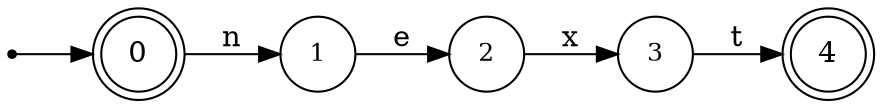 digraph finite_state_machine {
	rankdir=LR;
	size="10,10"

	node [ shape = doublecircle, label = "0", fontsize  = 14] n0;

	node [ shape = circle, label = "1", fontsize  = 12] n1;
	node [ shape = circle, label = "2", fontsize  = 12] n2;
	node [ shape = circle, label = "3", fontsize  = 12] n3;

	node [ shape = doublecircle, label = "4", fontsize  = 14] n4;

	node [shape = point ]; qi
	qi -> n0;

	n0 -> n1 [ label = "n" ];
	n1 -> n2 [ label = "e" ];
	n2 -> n3 [ label = "x" ];
	n3 -> n4 [ label = "t" ];
}